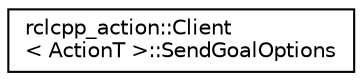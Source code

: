 digraph "Graphical Class Hierarchy"
{
  edge [fontname="Helvetica",fontsize="10",labelfontname="Helvetica",labelfontsize="10"];
  node [fontname="Helvetica",fontsize="10",shape=record];
  rankdir="LR";
  Node0 [label="rclcpp_action::Client\l\< ActionT \>::SendGoalOptions",height=0.2,width=0.4,color="black", fillcolor="white", style="filled",URL="$structrclcpp__action_1_1Client_1_1SendGoalOptions.html",tooltip="Options for sending a goal. "];
}

